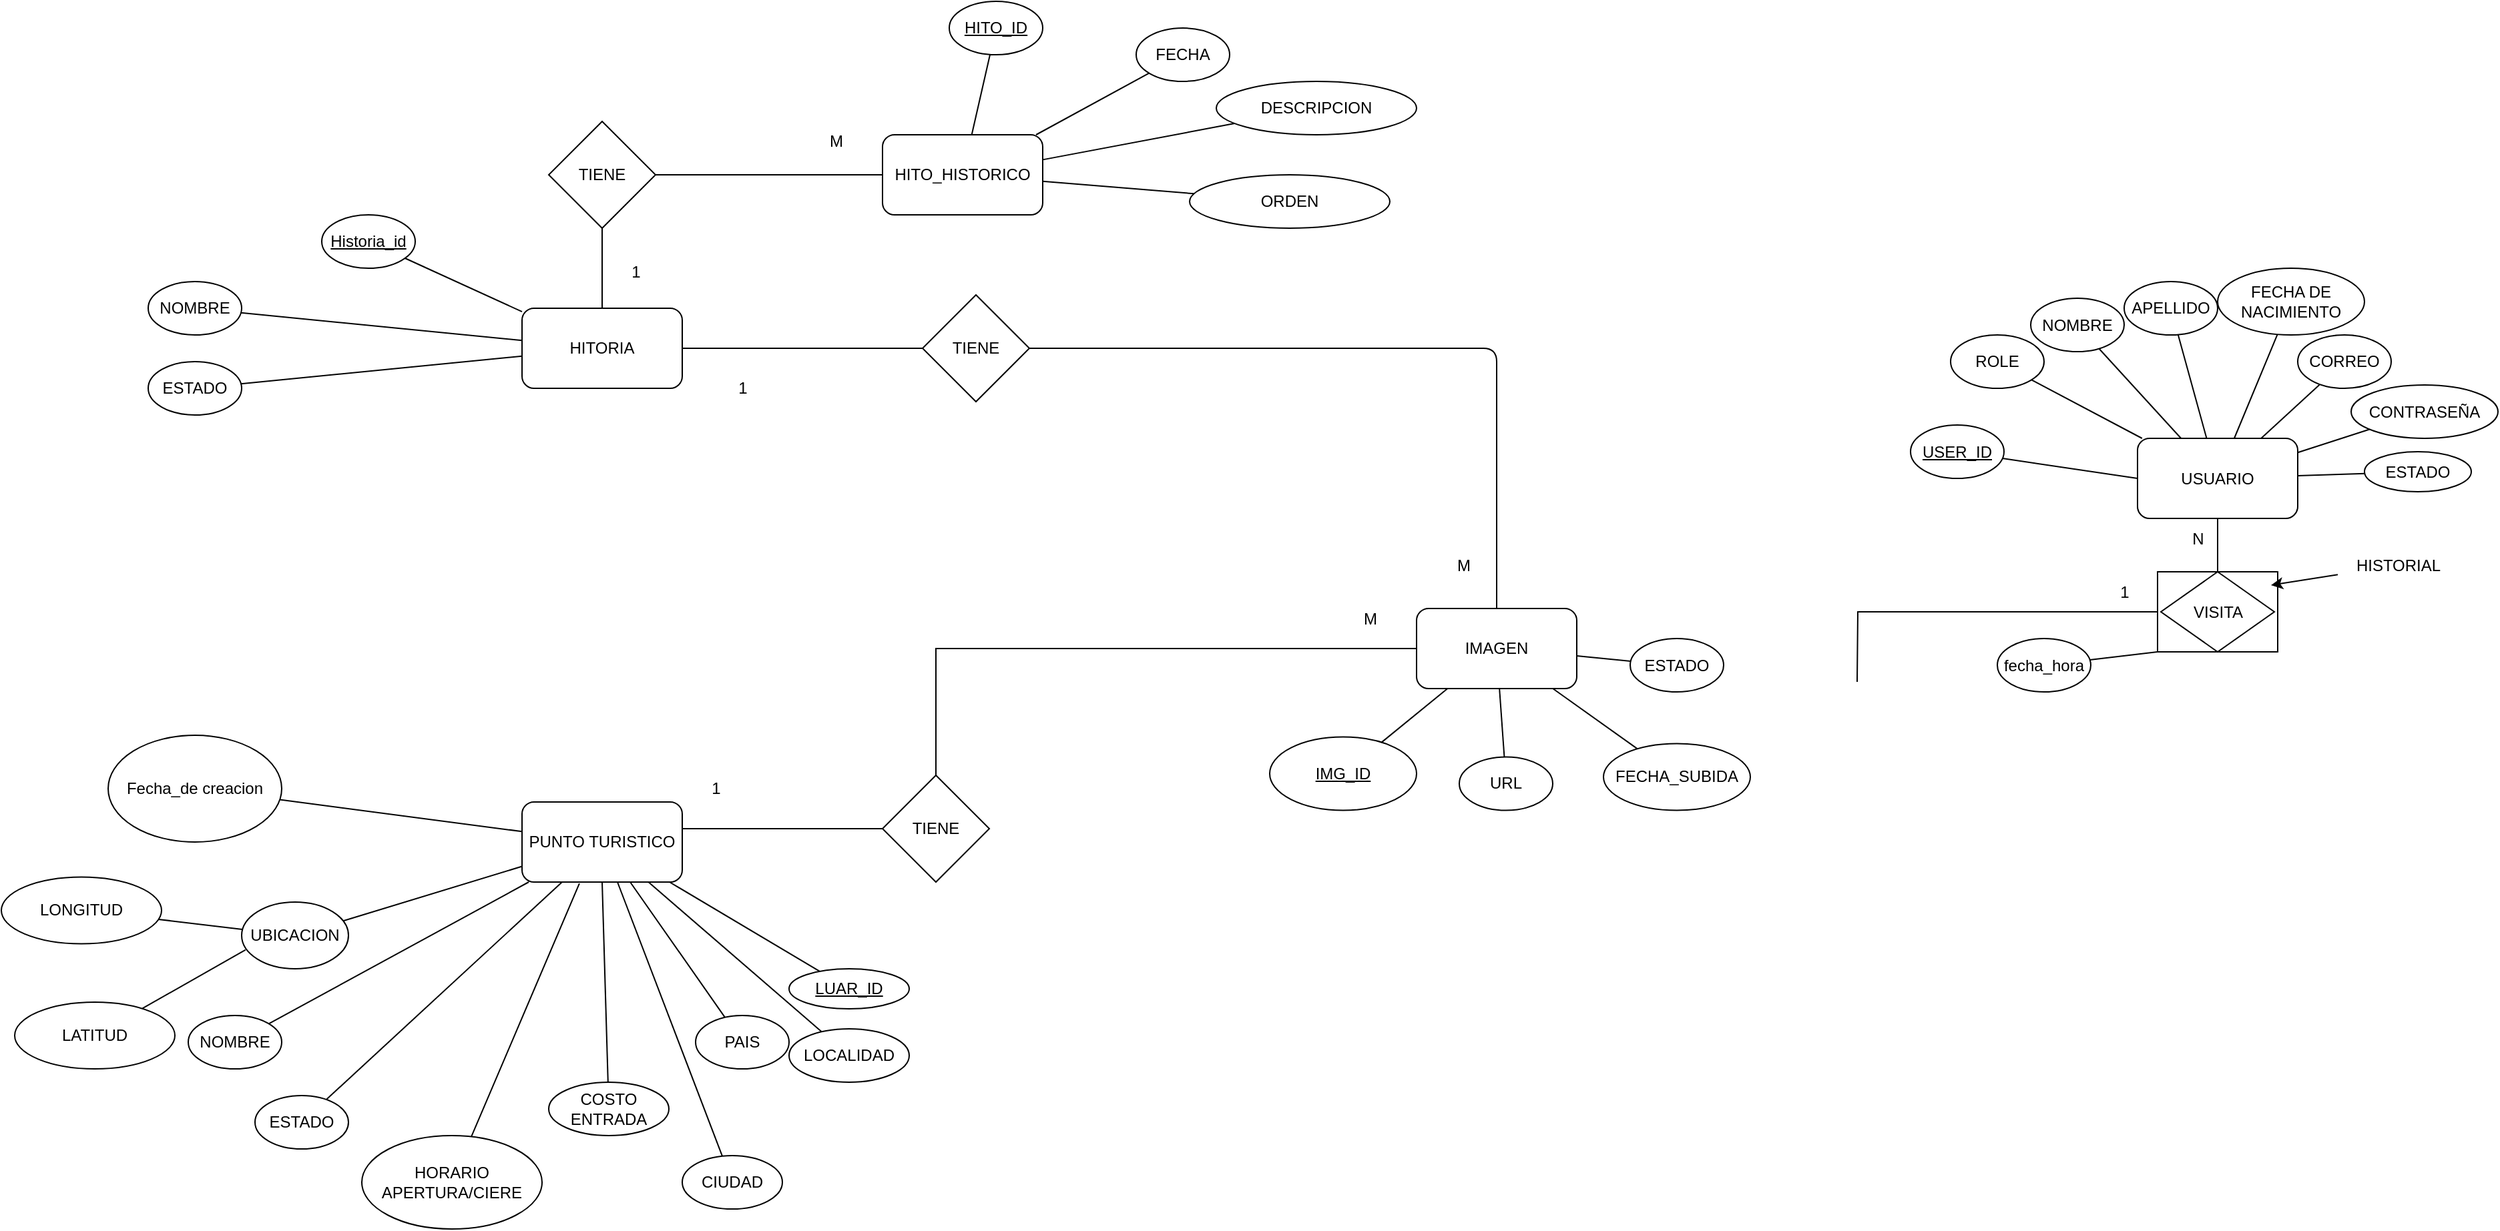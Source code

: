 <mxfile>
    <diagram id="R2lEEEUBdFMjLlhIrx00" name="Page-1">
        <mxGraphModel dx="2286" dy="2124" grid="1" gridSize="10" guides="1" tooltips="1" connect="1" arrows="1" fold="1" page="1" pageScale="1" pageWidth="850" pageHeight="1100" math="0" shadow="0" extFonts="Permanent Marker^https://fonts.googleapis.com/css?family=Permanent+Marker">
            <root>
                <mxCell id="0"/>
                <mxCell id="1" parent="0"/>
                <mxCell id="ibcruFRzmaZoAH3_3LqD-2" value="USUARIO" style="rounded=1;whiteSpace=wrap;html=1;" parent="1" vertex="1">
                    <mxGeometry x="880" y="157.5" width="120" height="60" as="geometry"/>
                </mxCell>
                <mxCell id="ibcruFRzmaZoAH3_3LqD-3" value="PUNTO TURISTICO" style="rounded=1;whiteSpace=wrap;html=1;" parent="1" vertex="1">
                    <mxGeometry x="-330" y="430" width="120" height="60" as="geometry"/>
                </mxCell>
                <mxCell id="ibcruFRzmaZoAH3_3LqD-28" style="rounded=0;orthogonalLoop=1;jettySize=auto;html=1;endArrow=none;startFill=0;" parent="1" source="ibcruFRzmaZoAH3_3LqD-9" target="ibcruFRzmaZoAH3_3LqD-2" edge="1">
                    <mxGeometry relative="1" as="geometry"/>
                </mxCell>
                <mxCell id="ibcruFRzmaZoAH3_3LqD-9" value="APELLIDO" style="ellipse;whiteSpace=wrap;html=1;" parent="1" vertex="1">
                    <mxGeometry x="870" y="40" width="70" height="40" as="geometry"/>
                </mxCell>
                <mxCell id="ibcruFRzmaZoAH3_3LqD-27" style="rounded=0;orthogonalLoop=1;jettySize=auto;html=1;endArrow=none;startFill=0;" parent="1" source="ibcruFRzmaZoAH3_3LqD-10" target="ibcruFRzmaZoAH3_3LqD-2" edge="1">
                    <mxGeometry relative="1" as="geometry"/>
                </mxCell>
                <mxCell id="ibcruFRzmaZoAH3_3LqD-10" value="&lt;span&gt;CORREO&lt;/span&gt;" style="ellipse;whiteSpace=wrap;html=1;fontStyle=0" parent="1" vertex="1">
                    <mxGeometry x="1000" y="80" width="70" height="40" as="geometry"/>
                </mxCell>
                <mxCell id="ibcruFRzmaZoAH3_3LqD-25" style="rounded=0;orthogonalLoop=1;jettySize=auto;html=1;endArrow=none;startFill=0;" parent="1" source="ibcruFRzmaZoAH3_3LqD-12" target="ibcruFRzmaZoAH3_3LqD-2" edge="1">
                    <mxGeometry relative="1" as="geometry"/>
                </mxCell>
                <mxCell id="ibcruFRzmaZoAH3_3LqD-12" value="FECHA DE NACIMIENTO" style="ellipse;whiteSpace=wrap;html=1;" parent="1" vertex="1">
                    <mxGeometry x="940" y="30" width="110" height="50" as="geometry"/>
                </mxCell>
                <mxCell id="ibcruFRzmaZoAH3_3LqD-29" style="rounded=0;orthogonalLoop=1;jettySize=auto;html=1;endArrow=none;startFill=0;" parent="1" source="ibcruFRzmaZoAH3_3LqD-13" target="ibcruFRzmaZoAH3_3LqD-2" edge="1">
                    <mxGeometry relative="1" as="geometry"/>
                </mxCell>
                <mxCell id="ibcruFRzmaZoAH3_3LqD-13" value="NOMBRE" style="ellipse;whiteSpace=wrap;html=1;" parent="1" vertex="1">
                    <mxGeometry x="800" y="52.5" width="70" height="40" as="geometry"/>
                </mxCell>
                <mxCell id="ibcruFRzmaZoAH3_3LqD-18" value="ESTADO" style="ellipse;whiteSpace=wrap;html=1;" parent="1" vertex="1">
                    <mxGeometry x="-530" y="650" width="70" height="40" as="geometry"/>
                </mxCell>
                <mxCell id="ibcruFRzmaZoAH3_3LqD-32" style="rounded=0;orthogonalLoop=1;jettySize=auto;html=1;endArrow=none;startFill=0;" parent="1" source="ibcruFRzmaZoAH3_3LqD-19" target="ibcruFRzmaZoAH3_3LqD-3" edge="1">
                    <mxGeometry relative="1" as="geometry"/>
                </mxCell>
                <mxCell id="ibcruFRzmaZoAH3_3LqD-19" value="NOMBRE" style="ellipse;whiteSpace=wrap;html=1;" parent="1" vertex="1">
                    <mxGeometry x="-580" y="590" width="70" height="40" as="geometry"/>
                </mxCell>
                <mxCell id="ibcruFRzmaZoAH3_3LqD-30" style="rounded=0;orthogonalLoop=1;jettySize=auto;html=1;endArrow=none;startFill=0;" parent="1" source="ibcruFRzmaZoAH3_3LqD-20" target="ibcruFRzmaZoAH3_3LqD-2" edge="1">
                    <mxGeometry relative="1" as="geometry"/>
                </mxCell>
                <mxCell id="ibcruFRzmaZoAH3_3LqD-20" value="ROLE" style="ellipse;whiteSpace=wrap;html=1;" parent="1" vertex="1">
                    <mxGeometry x="740" y="80" width="70" height="40" as="geometry"/>
                </mxCell>
                <mxCell id="ibcruFRzmaZoAH3_3LqD-31" style="rounded=0;orthogonalLoop=1;jettySize=auto;html=1;endArrow=none;startFill=0;" parent="1" source="ibcruFRzmaZoAH3_3LqD-21" target="ibcruFRzmaZoAH3_3LqD-3" edge="1">
                    <mxGeometry relative="1" as="geometry"/>
                </mxCell>
                <mxCell id="ibcruFRzmaZoAH3_3LqD-21" value="&lt;span&gt;UBICACION&lt;/span&gt;" style="ellipse;whiteSpace=wrap;html=1;fontStyle=0" parent="1" vertex="1">
                    <mxGeometry x="-540" y="505" width="80" height="50" as="geometry"/>
                </mxCell>
                <mxCell id="ibcruFRzmaZoAH3_3LqD-33" style="rounded=0;orthogonalLoop=1;jettySize=auto;html=1;entryX=0.25;entryY=1;entryDx=0;entryDy=0;endArrow=none;startFill=0;" parent="1" source="ibcruFRzmaZoAH3_3LqD-18" target="ibcruFRzmaZoAH3_3LqD-3" edge="1">
                    <mxGeometry relative="1" as="geometry"/>
                </mxCell>
                <mxCell id="ibcruFRzmaZoAH3_3LqD-41" value="" style="group" parent="1" vertex="1" connectable="0">
                    <mxGeometry x="895" y="257.5" width="90" height="60" as="geometry"/>
                </mxCell>
                <mxCell id="ibcruFRzmaZoAH3_3LqD-40" value="" style="rounded=0;whiteSpace=wrap;html=1;movable=1;resizable=1;rotatable=1;deletable=1;editable=1;locked=0;connectable=1;" parent="ibcruFRzmaZoAH3_3LqD-41" vertex="1">
                    <mxGeometry width="90" height="60" as="geometry"/>
                </mxCell>
                <mxCell id="ibcruFRzmaZoAH3_3LqD-39" value="VISITA" style="rhombus;whiteSpace=wrap;html=1;movable=1;resizable=1;rotatable=1;deletable=1;editable=1;locked=0;connectable=1;" parent="ibcruFRzmaZoAH3_3LqD-41" vertex="1">
                    <mxGeometry x="2.5" width="85" height="60" as="geometry"/>
                </mxCell>
                <mxCell id="ibcruFRzmaZoAH3_3LqD-42" style="edgeStyle=orthogonalEdgeStyle;rounded=0;orthogonalLoop=1;jettySize=auto;html=1;endArrow=none;startFill=0;" parent="1" source="ibcruFRzmaZoAH3_3LqD-40" target="ibcruFRzmaZoAH3_3LqD-2" edge="1">
                    <mxGeometry relative="1" as="geometry"/>
                </mxCell>
                <mxCell id="ibcruFRzmaZoAH3_3LqD-43" style="edgeStyle=orthogonalEdgeStyle;rounded=0;orthogonalLoop=1;jettySize=auto;html=1;endArrow=none;startFill=0;" parent="1" source="ibcruFRzmaZoAH3_3LqD-40" edge="1">
                    <mxGeometry relative="1" as="geometry">
                        <mxPoint x="670" y="340" as="targetPoint"/>
                        <Array as="points"/>
                    </mxGeometry>
                </mxCell>
                <mxCell id="ibcruFRzmaZoAH3_3LqD-56" value="N" style="text;html=1;align=center;verticalAlign=middle;resizable=0;points=[];autosize=1;strokeColor=none;fillColor=none;" parent="1" vertex="1">
                    <mxGeometry x="910" y="217.5" width="30" height="30" as="geometry"/>
                </mxCell>
                <mxCell id="ibcruFRzmaZoAH3_3LqD-72" style="edgeStyle=orthogonalEdgeStyle;rounded=0;orthogonalLoop=1;jettySize=auto;html=1;endArrow=none;startFill=0;exitX=0;exitY=0.5;exitDx=0;exitDy=0;" parent="1" source="ibcruFRzmaZoAH3_3LqD-73" target="ibcruFRzmaZoAH3_3LqD-3" edge="1">
                    <mxGeometry relative="1" as="geometry">
                        <mxPoint x="-200" y="474.997" as="targetPoint"/>
                        <mxPoint x="-10" y="434.93" as="sourcePoint"/>
                        <Array as="points">
                            <mxPoint x="-160" y="450"/>
                            <mxPoint x="-160" y="450"/>
                        </Array>
                    </mxGeometry>
                </mxCell>
                <mxCell id="ibcruFRzmaZoAH3_3LqD-73" value="TIENE" style="rhombus;whiteSpace=wrap;html=1;" parent="1" vertex="1">
                    <mxGeometry x="-60" y="410" width="80" height="80" as="geometry"/>
                </mxCell>
                <mxCell id="ibcruFRzmaZoAH3_3LqD-77" style="rounded=0;orthogonalLoop=1;jettySize=auto;html=1;endArrow=none;startFill=0;entryX=0;entryY=0.5;entryDx=0;entryDy=0;" parent="1" source="ibcruFRzmaZoAH3_3LqD-78" target="ibcruFRzmaZoAH3_3LqD-2" edge="1">
                    <mxGeometry relative="1" as="geometry">
                        <mxPoint x="846.5" y="226.25" as="targetPoint"/>
                    </mxGeometry>
                </mxCell>
                <mxCell id="ibcruFRzmaZoAH3_3LqD-78" value="&lt;u&gt;USER_ID&lt;/u&gt;" style="ellipse;whiteSpace=wrap;html=1;" parent="1" vertex="1">
                    <mxGeometry x="710" y="147.5" width="70" height="40" as="geometry"/>
                </mxCell>
                <mxCell id="ibcruFRzmaZoAH3_3LqD-82" style="rounded=0;orthogonalLoop=1;jettySize=auto;html=1;endArrow=none;startFill=0;" parent="1" source="ibcruFRzmaZoAH3_3LqD-79" target="ibcruFRzmaZoAH3_3LqD-3" edge="1">
                    <mxGeometry relative="1" as="geometry"/>
                </mxCell>
                <mxCell id="ibcruFRzmaZoAH3_3LqD-79" value="PAIS" style="ellipse;whiteSpace=wrap;html=1;" parent="1" vertex="1">
                    <mxGeometry x="-200" y="590" width="70" height="40" as="geometry"/>
                </mxCell>
                <mxCell id="ibcruFRzmaZoAH3_3LqD-83" style="rounded=0;orthogonalLoop=1;jettySize=auto;html=1;endArrow=none;startFill=0;" parent="1" source="ibcruFRzmaZoAH3_3LqD-80" target="ibcruFRzmaZoAH3_3LqD-3" edge="1">
                    <mxGeometry relative="1" as="geometry"/>
                </mxCell>
                <mxCell id="ibcruFRzmaZoAH3_3LqD-80" value="CIUDAD" style="ellipse;whiteSpace=wrap;html=1;" parent="1" vertex="1">
                    <mxGeometry x="-210" y="695" width="75" height="40" as="geometry"/>
                </mxCell>
                <mxCell id="ibcruFRzmaZoAH3_3LqD-84" value="LATITUD" style="ellipse;whiteSpace=wrap;html=1;" parent="1" vertex="1">
                    <mxGeometry x="-710" y="580" width="120" height="50" as="geometry"/>
                </mxCell>
                <mxCell id="ibcruFRzmaZoAH3_3LqD-86" style="rounded=0;orthogonalLoop=1;jettySize=auto;html=1;endArrow=none;startFill=0;" parent="1" source="ibcruFRzmaZoAH3_3LqD-85" target="ibcruFRzmaZoAH3_3LqD-21" edge="1">
                    <mxGeometry relative="1" as="geometry"/>
                </mxCell>
                <mxCell id="ibcruFRzmaZoAH3_3LqD-85" value="LONGITUD" style="ellipse;whiteSpace=wrap;html=1;" parent="1" vertex="1">
                    <mxGeometry x="-720" y="486.25" width="120" height="50" as="geometry"/>
                </mxCell>
                <mxCell id="ibcruFRzmaZoAH3_3LqD-87" style="rounded=0;orthogonalLoop=1;jettySize=auto;html=1;entryX=0.036;entryY=0.716;entryDx=0;entryDy=0;entryPerimeter=0;endArrow=none;startFill=0;" parent="1" source="ibcruFRzmaZoAH3_3LqD-84" target="ibcruFRzmaZoAH3_3LqD-21" edge="1">
                    <mxGeometry relative="1" as="geometry"/>
                </mxCell>
                <mxCell id="ibcruFRzmaZoAH3_3LqD-89" style="rounded=0;orthogonalLoop=1;jettySize=auto;html=1;endArrow=none;startFill=0;" parent="1" source="ibcruFRzmaZoAH3_3LqD-88" target="ibcruFRzmaZoAH3_3LqD-3" edge="1">
                    <mxGeometry relative="1" as="geometry"/>
                </mxCell>
                <mxCell id="ibcruFRzmaZoAH3_3LqD-88" value="LOCALIDAD" style="ellipse;whiteSpace=wrap;html=1;" parent="1" vertex="1">
                    <mxGeometry x="-130" y="600" width="90" height="40" as="geometry"/>
                </mxCell>
                <mxCell id="ibcruFRzmaZoAH3_3LqD-91" style="rounded=0;orthogonalLoop=1;jettySize=auto;html=1;endArrow=none;startFill=0;" parent="1" source="ibcruFRzmaZoAH3_3LqD-90" target="ibcruFRzmaZoAH3_3LqD-3" edge="1">
                    <mxGeometry relative="1" as="geometry"/>
                </mxCell>
                <mxCell id="ibcruFRzmaZoAH3_3LqD-90" value="LUAR_ID" style="ellipse;whiteSpace=wrap;html=1;fontStyle=4" parent="1" vertex="1">
                    <mxGeometry x="-130" y="555" width="90" height="30" as="geometry"/>
                </mxCell>
                <mxCell id="ibcruFRzmaZoAH3_3LqD-92" value="1" style="text;html=1;align=center;verticalAlign=middle;resizable=0;points=[];autosize=1;strokeColor=none;fillColor=none;" parent="1" vertex="1">
                    <mxGeometry x="-200" y="405" width="30" height="30" as="geometry"/>
                </mxCell>
                <mxCell id="ibcruFRzmaZoAH3_3LqD-103" value="1" style="text;html=1;align=center;verticalAlign=middle;resizable=0;points=[];autosize=1;strokeColor=none;fillColor=none;" parent="1" vertex="1">
                    <mxGeometry x="855" y="257.5" width="30" height="30" as="geometry"/>
                </mxCell>
                <mxCell id="ibcruFRzmaZoAH3_3LqD-106" value="HISTORIAL" style="text;html=1;align=center;verticalAlign=middle;resizable=0;points=[];autosize=1;strokeColor=none;fillColor=none;" parent="1" vertex="1">
                    <mxGeometry x="1030" y="237.5" width="90" height="30" as="geometry"/>
                </mxCell>
                <mxCell id="ibcruFRzmaZoAH3_3LqD-107" style="rounded=0;orthogonalLoop=1;jettySize=auto;html=1;entryX=0.944;entryY=0.167;entryDx=0;entryDy=0;entryPerimeter=0;endArrow=classic;startFill=0;endFill=1;" parent="1" source="ibcruFRzmaZoAH3_3LqD-106" target="ibcruFRzmaZoAH3_3LqD-40" edge="1">
                    <mxGeometry relative="1" as="geometry">
                        <mxPoint x="1020" y="265.5" as="sourcePoint"/>
                    </mxGeometry>
                </mxCell>
                <mxCell id="CdbYqR2ihA_3ERL0Ujwt-2" style="rounded=0;orthogonalLoop=1;jettySize=auto;html=1;endArrow=none;startFill=0;" parent="1" source="CdbYqR2ihA_3ERL0Ujwt-1" target="ibcruFRzmaZoAH3_3LqD-2" edge="1">
                    <mxGeometry relative="1" as="geometry"/>
                </mxCell>
                <mxCell id="CdbYqR2ihA_3ERL0Ujwt-1" value="CONTRASEÑA" style="ellipse;whiteSpace=wrap;html=1;fontStyle=0" parent="1" vertex="1">
                    <mxGeometry x="1040" y="117.5" width="110" height="40" as="geometry"/>
                </mxCell>
                <mxCell id="CdbYqR2ihA_3ERL0Ujwt-4" style="rounded=0;orthogonalLoop=1;jettySize=auto;html=1;entryX=0;entryY=1;entryDx=0;entryDy=0;endArrow=none;startFill=0;" parent="1" source="CdbYqR2ihA_3ERL0Ujwt-3" target="ibcruFRzmaZoAH3_3LqD-40" edge="1">
                    <mxGeometry relative="1" as="geometry"/>
                </mxCell>
                <mxCell id="CdbYqR2ihA_3ERL0Ujwt-3" value="fecha_hora" style="ellipse;whiteSpace=wrap;html=1;" parent="1" vertex="1">
                    <mxGeometry x="775" y="307.5" width="70" height="40" as="geometry"/>
                </mxCell>
                <mxCell id="CdbYqR2ihA_3ERL0Ujwt-7" style="rounded=0;orthogonalLoop=1;jettySize=auto;html=1;endArrow=none;startFill=0;" parent="1" source="CdbYqR2ihA_3ERL0Ujwt-6" target="ibcruFRzmaZoAH3_3LqD-2" edge="1">
                    <mxGeometry relative="1" as="geometry"/>
                </mxCell>
                <mxCell id="CdbYqR2ihA_3ERL0Ujwt-6" value="ESTADO" style="ellipse;whiteSpace=wrap;html=1;fontStyle=0" parent="1" vertex="1">
                    <mxGeometry x="1050" y="167.5" width="80" height="30" as="geometry"/>
                </mxCell>
                <mxCell id="X0XYi1Hsc6SYG7ZAuI2Y-5" style="rounded=0;orthogonalLoop=1;jettySize=auto;html=1;entryX=0.5;entryY=1;entryDx=0;entryDy=0;endArrow=none;startFill=0;" parent="1" source="X0XYi1Hsc6SYG7ZAuI2Y-3" target="ibcruFRzmaZoAH3_3LqD-3" edge="1">
                    <mxGeometry relative="1" as="geometry"/>
                </mxCell>
                <mxCell id="X0XYi1Hsc6SYG7ZAuI2Y-3" value="COSTO ENTRADA" style="ellipse;whiteSpace=wrap;html=1;" parent="1" vertex="1">
                    <mxGeometry x="-310" y="640" width="90" height="40" as="geometry"/>
                </mxCell>
                <mxCell id="X0XYi1Hsc6SYG7ZAuI2Y-4" value="HORARIO APERTURA/CIERE" style="ellipse;whiteSpace=wrap;html=1;" parent="1" vertex="1">
                    <mxGeometry x="-450" y="680" width="135" height="70" as="geometry"/>
                </mxCell>
                <mxCell id="X0XYi1Hsc6SYG7ZAuI2Y-6" style="rounded=0;orthogonalLoop=1;jettySize=auto;html=1;entryX=0.358;entryY=1.017;entryDx=0;entryDy=0;entryPerimeter=0;endArrow=none;startFill=0;" parent="1" source="X0XYi1Hsc6SYG7ZAuI2Y-4" target="ibcruFRzmaZoAH3_3LqD-3" edge="1">
                    <mxGeometry relative="1" as="geometry"/>
                </mxCell>
                <mxCell id="X0XYi1Hsc6SYG7ZAuI2Y-7" style="edgeStyle=orthogonalEdgeStyle;rounded=0;orthogonalLoop=1;jettySize=auto;html=1;endArrow=none;startFill=0;" parent="1" source="42" target="ibcruFRzmaZoAH3_3LqD-73" edge="1">
                    <mxGeometry relative="1" as="geometry">
                        <mxPoint x="140" y="453.75" as="targetPoint"/>
                        <mxPoint x="327" y="287.538" as="sourcePoint"/>
                    </mxGeometry>
                </mxCell>
                <mxCell id="2" value="HITORIA" style="rounded=1;whiteSpace=wrap;html=1;" parent="1" vertex="1">
                    <mxGeometry x="-330" y="60" width="120" height="60" as="geometry"/>
                </mxCell>
                <mxCell id="10" style="edgeStyle=none;html=1;endArrow=none;endFill=0;" parent="1" source="7" target="2" edge="1">
                    <mxGeometry relative="1" as="geometry"/>
                </mxCell>
                <mxCell id="7" value="ESTADO" style="ellipse;whiteSpace=wrap;html=1;" parent="1" vertex="1">
                    <mxGeometry x="-610" y="100" width="70" height="40" as="geometry"/>
                </mxCell>
                <mxCell id="9" style="edgeStyle=none;html=1;endArrow=none;endFill=0;" parent="1" source="8" target="2" edge="1">
                    <mxGeometry relative="1" as="geometry"/>
                </mxCell>
                <mxCell id="8" value="NOMBRE" style="ellipse;whiteSpace=wrap;html=1;" parent="1" vertex="1">
                    <mxGeometry x="-610" y="40" width="70" height="40" as="geometry"/>
                </mxCell>
                <mxCell id="14" style="edgeStyle=none;html=1;endArrow=none;endFill=0;" parent="1" source="13" target="2" edge="1">
                    <mxGeometry relative="1" as="geometry"/>
                </mxCell>
                <mxCell id="13" value="&lt;u&gt;Historia_id&lt;/u&gt;" style="ellipse;whiteSpace=wrap;html=1;" parent="1" vertex="1">
                    <mxGeometry x="-480" y="-10" width="70" height="40" as="geometry"/>
                </mxCell>
                <mxCell id="16" style="edgeStyle=none;html=1;endArrow=none;endFill=0;" parent="1" source="15" target="ibcruFRzmaZoAH3_3LqD-3" edge="1">
                    <mxGeometry relative="1" as="geometry"/>
                </mxCell>
                <mxCell id="15" value="Fecha_de creacion" style="ellipse;whiteSpace=wrap;html=1;" parent="1" vertex="1">
                    <mxGeometry x="-640" y="380" width="130" height="80" as="geometry"/>
                </mxCell>
                <mxCell id="37" style="edgeStyle=none;html=1;endArrow=none;endFill=0;" parent="1" source="17" target="36" edge="1">
                    <mxGeometry relative="1" as="geometry"/>
                </mxCell>
                <mxCell id="17" value="HITO_HISTORICO" style="rounded=1;whiteSpace=wrap;html=1;" parent="1" vertex="1">
                    <mxGeometry x="-60" y="-70" width="120" height="60" as="geometry"/>
                </mxCell>
                <mxCell id="20" style="edgeStyle=orthogonalEdgeStyle;rounded=0;orthogonalLoop=1;jettySize=auto;html=1;endArrow=none;startFill=0;exitX=0;exitY=0.5;exitDx=0;exitDy=0;" parent="1" source="21" target="2" edge="1">
                    <mxGeometry relative="1" as="geometry">
                        <mxPoint x="-130" y="80" as="targetPoint"/>
                        <mxPoint x="70" y="64.93" as="sourcePoint"/>
                        <Array as="points"/>
                    </mxGeometry>
                </mxCell>
                <mxCell id="21" value="TIENE" style="rhombus;whiteSpace=wrap;html=1;" parent="1" vertex="1">
                    <mxGeometry x="-30" y="50" width="80" height="80" as="geometry"/>
                </mxCell>
                <mxCell id="23" value="1" style="text;html=1;align=center;verticalAlign=middle;resizable=0;points=[];autosize=1;strokeColor=none;fillColor=none;" parent="1" vertex="1">
                    <mxGeometry x="-180" y="105" width="30" height="30" as="geometry"/>
                </mxCell>
                <mxCell id="28" style="edgeStyle=none;html=1;endArrow=none;endFill=0;" parent="1" source="27" target="2" edge="1">
                    <mxGeometry relative="1" as="geometry"/>
                </mxCell>
                <mxCell id="29" style="edgeStyle=none;html=1;endArrow=none;endFill=0;" parent="1" source="27" target="17" edge="1">
                    <mxGeometry relative="1" as="geometry"/>
                </mxCell>
                <mxCell id="27" value="TIENE" style="rhombus;whiteSpace=wrap;html=1;" parent="1" vertex="1">
                    <mxGeometry x="-310" y="-80" width="80" height="80" as="geometry"/>
                </mxCell>
                <mxCell id="31" style="edgeStyle=none;html=1;endArrow=none;endFill=0;" parent="1" source="30" target="17" edge="1">
                    <mxGeometry relative="1" as="geometry"/>
                </mxCell>
                <mxCell id="30" value="&lt;u&gt;HITO_ID&lt;/u&gt;" style="ellipse;whiteSpace=wrap;html=1;" parent="1" vertex="1">
                    <mxGeometry x="-10" y="-170" width="70" height="40" as="geometry"/>
                </mxCell>
                <mxCell id="33" style="edgeStyle=none;html=1;endArrow=none;endFill=0;" parent="1" source="32" target="17" edge="1">
                    <mxGeometry relative="1" as="geometry"/>
                </mxCell>
                <mxCell id="32" value="FECHA" style="ellipse;whiteSpace=wrap;html=1;" parent="1" vertex="1">
                    <mxGeometry x="130" y="-150" width="70" height="40" as="geometry"/>
                </mxCell>
                <mxCell id="35" style="edgeStyle=none;html=1;endArrow=none;endFill=0;" parent="1" source="34" target="17" edge="1">
                    <mxGeometry relative="1" as="geometry"/>
                </mxCell>
                <mxCell id="34" value="DESCRIPCION" style="ellipse;whiteSpace=wrap;html=1;" parent="1" vertex="1">
                    <mxGeometry x="190" y="-110" width="150" height="40" as="geometry"/>
                </mxCell>
                <mxCell id="36" value="ORDEN" style="ellipse;whiteSpace=wrap;html=1;" parent="1" vertex="1">
                    <mxGeometry x="170" y="-40" width="150" height="40" as="geometry"/>
                </mxCell>
                <mxCell id="38" value="1" style="text;html=1;align=center;verticalAlign=middle;resizable=0;points=[];autosize=1;strokeColor=none;fillColor=none;" parent="1" vertex="1">
                    <mxGeometry x="-260" y="17.5" width="30" height="30" as="geometry"/>
                </mxCell>
                <mxCell id="39" value="M" style="text;html=1;align=center;verticalAlign=middle;resizable=0;points=[];autosize=1;strokeColor=none;fillColor=none;" parent="1" vertex="1">
                    <mxGeometry x="-110" y="-80" width="30" height="30" as="geometry"/>
                </mxCell>
                <mxCell id="42" value="IMAGEN" style="rounded=1;whiteSpace=wrap;html=1;" vertex="1" parent="1">
                    <mxGeometry x="340" y="285" width="120" height="60" as="geometry"/>
                </mxCell>
                <mxCell id="43" style="rounded=0;orthogonalLoop=1;jettySize=auto;html=1;endArrow=none;startFill=0;" edge="1" parent="1" source="44" target="42">
                    <mxGeometry relative="1" as="geometry"/>
                </mxCell>
                <mxCell id="44" value="ESTADO" style="ellipse;whiteSpace=wrap;html=1;" vertex="1" parent="1">
                    <mxGeometry x="500" y="307.5" width="70" height="40" as="geometry"/>
                </mxCell>
                <mxCell id="45" style="rounded=0;orthogonalLoop=1;jettySize=auto;html=1;endArrow=none;startFill=0;" edge="1" parent="1" source="46" target="42">
                    <mxGeometry relative="1" as="geometry"/>
                </mxCell>
                <mxCell id="46" value="URL" style="ellipse;whiteSpace=wrap;html=1;" vertex="1" parent="1">
                    <mxGeometry x="372" y="396.25" width="70" height="40" as="geometry"/>
                </mxCell>
                <mxCell id="47" style="rounded=0;orthogonalLoop=1;jettySize=auto;html=1;endArrow=none;startFill=0;" edge="1" parent="1" source="48" target="42">
                    <mxGeometry relative="1" as="geometry"/>
                </mxCell>
                <mxCell id="48" value="FECHA_SUBIDA" style="ellipse;whiteSpace=wrap;html=1;" vertex="1" parent="1">
                    <mxGeometry x="480" y="386.25" width="110" height="50" as="geometry"/>
                </mxCell>
                <mxCell id="49" style="rounded=0;orthogonalLoop=1;jettySize=auto;html=1;endArrow=none;startFill=0;" edge="1" parent="1" source="50" target="42">
                    <mxGeometry relative="1" as="geometry"/>
                </mxCell>
                <mxCell id="50" value="&lt;u&gt;IMG_ID&lt;/u&gt;" style="ellipse;whiteSpace=wrap;html=1;" vertex="1" parent="1">
                    <mxGeometry x="230" y="381.25" width="110" height="55" as="geometry"/>
                </mxCell>
                <mxCell id="51" value="M" style="text;html=1;align=center;verticalAlign=middle;resizable=0;points=[];autosize=1;strokeColor=none;fillColor=none;" vertex="1" parent="1">
                    <mxGeometry x="290" y="277.5" width="30" height="30" as="geometry"/>
                </mxCell>
                <mxCell id="52" style="edgeStyle=orthogonalEdgeStyle;html=1;endArrow=none;endFill=0;" edge="1" parent="1" source="21" target="42">
                    <mxGeometry relative="1" as="geometry"/>
                </mxCell>
                <mxCell id="53" value="M" style="text;html=1;align=center;verticalAlign=middle;resizable=0;points=[];autosize=1;strokeColor=none;fillColor=none;" vertex="1" parent="1">
                    <mxGeometry x="360" y="237.5" width="30" height="30" as="geometry"/>
                </mxCell>
            </root>
        </mxGraphModel>
    </diagram>
</mxfile>